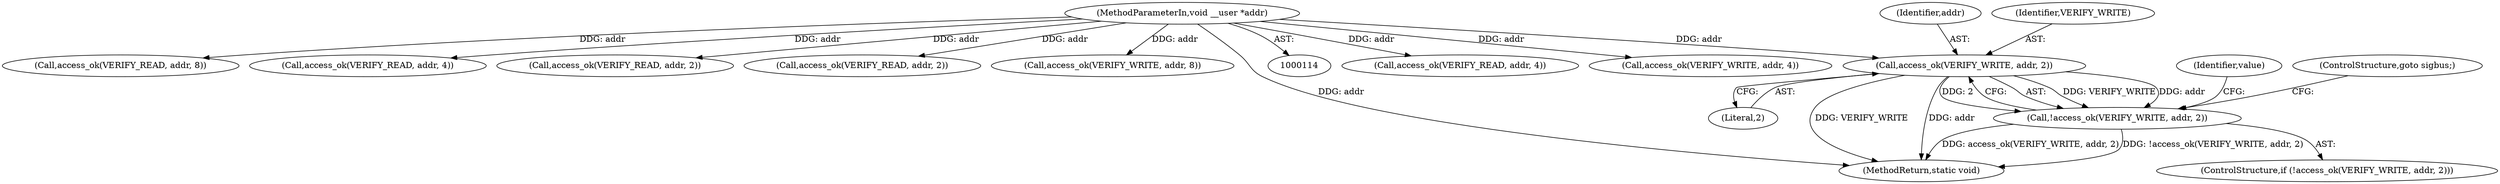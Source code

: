 digraph "0_linux_a8b0ca17b80e92faab46ee7179ba9e99ccb61233_12@pointer" {
"1000286" [label="(Call,access_ok(VERIFY_WRITE, addr, 2))"];
"1000116" [label="(MethodParameterIn,void __user *addr)"];
"1000285" [label="(Call,!access_ok(VERIFY_WRITE, addr, 2))"];
"1000234" [label="(Call,access_ok(VERIFY_READ, addr, 4))"];
"1000286" [label="(Call,access_ok(VERIFY_WRITE, addr, 2))"];
"1000311" [label="(Call,access_ok(VERIFY_WRITE, addr, 4))"];
"1000284" [label="(ControlStructure,if (!access_ok(VERIFY_WRITE, addr, 2)))"];
"1000260" [label="(Call,access_ok(VERIFY_READ, addr, 8))"];
"1000184" [label="(Call,access_ok(VERIFY_READ, addr, 4))"];
"1000289" [label="(Literal,2)"];
"1000209" [label="(Call,access_ok(VERIFY_READ, addr, 2))"];
"1000292" [label="(Identifier,value)"];
"1000159" [label="(Call,access_ok(VERIFY_READ, addr, 2))"];
"1000336" [label="(Call,access_ok(VERIFY_WRITE, addr, 8))"];
"1000416" [label="(MethodReturn,static void)"];
"1000288" [label="(Identifier,addr)"];
"1000287" [label="(Identifier,VERIFY_WRITE)"];
"1000116" [label="(MethodParameterIn,void __user *addr)"];
"1000290" [label="(ControlStructure,goto sigbus;)"];
"1000285" [label="(Call,!access_ok(VERIFY_WRITE, addr, 2))"];
"1000286" -> "1000285"  [label="AST: "];
"1000286" -> "1000289"  [label="CFG: "];
"1000287" -> "1000286"  [label="AST: "];
"1000288" -> "1000286"  [label="AST: "];
"1000289" -> "1000286"  [label="AST: "];
"1000285" -> "1000286"  [label="CFG: "];
"1000286" -> "1000416"  [label="DDG: VERIFY_WRITE"];
"1000286" -> "1000416"  [label="DDG: addr"];
"1000286" -> "1000285"  [label="DDG: VERIFY_WRITE"];
"1000286" -> "1000285"  [label="DDG: addr"];
"1000286" -> "1000285"  [label="DDG: 2"];
"1000116" -> "1000286"  [label="DDG: addr"];
"1000116" -> "1000114"  [label="AST: "];
"1000116" -> "1000416"  [label="DDG: addr"];
"1000116" -> "1000159"  [label="DDG: addr"];
"1000116" -> "1000184"  [label="DDG: addr"];
"1000116" -> "1000209"  [label="DDG: addr"];
"1000116" -> "1000234"  [label="DDG: addr"];
"1000116" -> "1000260"  [label="DDG: addr"];
"1000116" -> "1000311"  [label="DDG: addr"];
"1000116" -> "1000336"  [label="DDG: addr"];
"1000285" -> "1000284"  [label="AST: "];
"1000290" -> "1000285"  [label="CFG: "];
"1000292" -> "1000285"  [label="CFG: "];
"1000285" -> "1000416"  [label="DDG: access_ok(VERIFY_WRITE, addr, 2)"];
"1000285" -> "1000416"  [label="DDG: !access_ok(VERIFY_WRITE, addr, 2)"];
}
